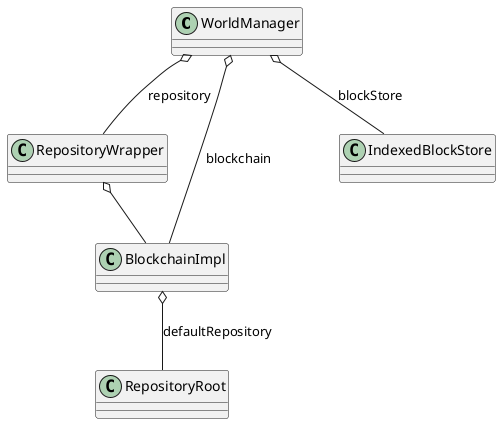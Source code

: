 @startuml


class WorldManager {
}

class RepositoryWrapper {
}

class BlockchainImpl {
}

class RepositoryRoot {
}


WorldManager o-- IndexedBlockStore : blockStore
WorldManager o-- BlockchainImpl : blockchain
WorldManager o-- RepositoryWrapper : repository

RepositoryWrapper o-- BlockchainImpl
BlockchainImpl o-- RepositoryRoot : defaultRepository

@enduml